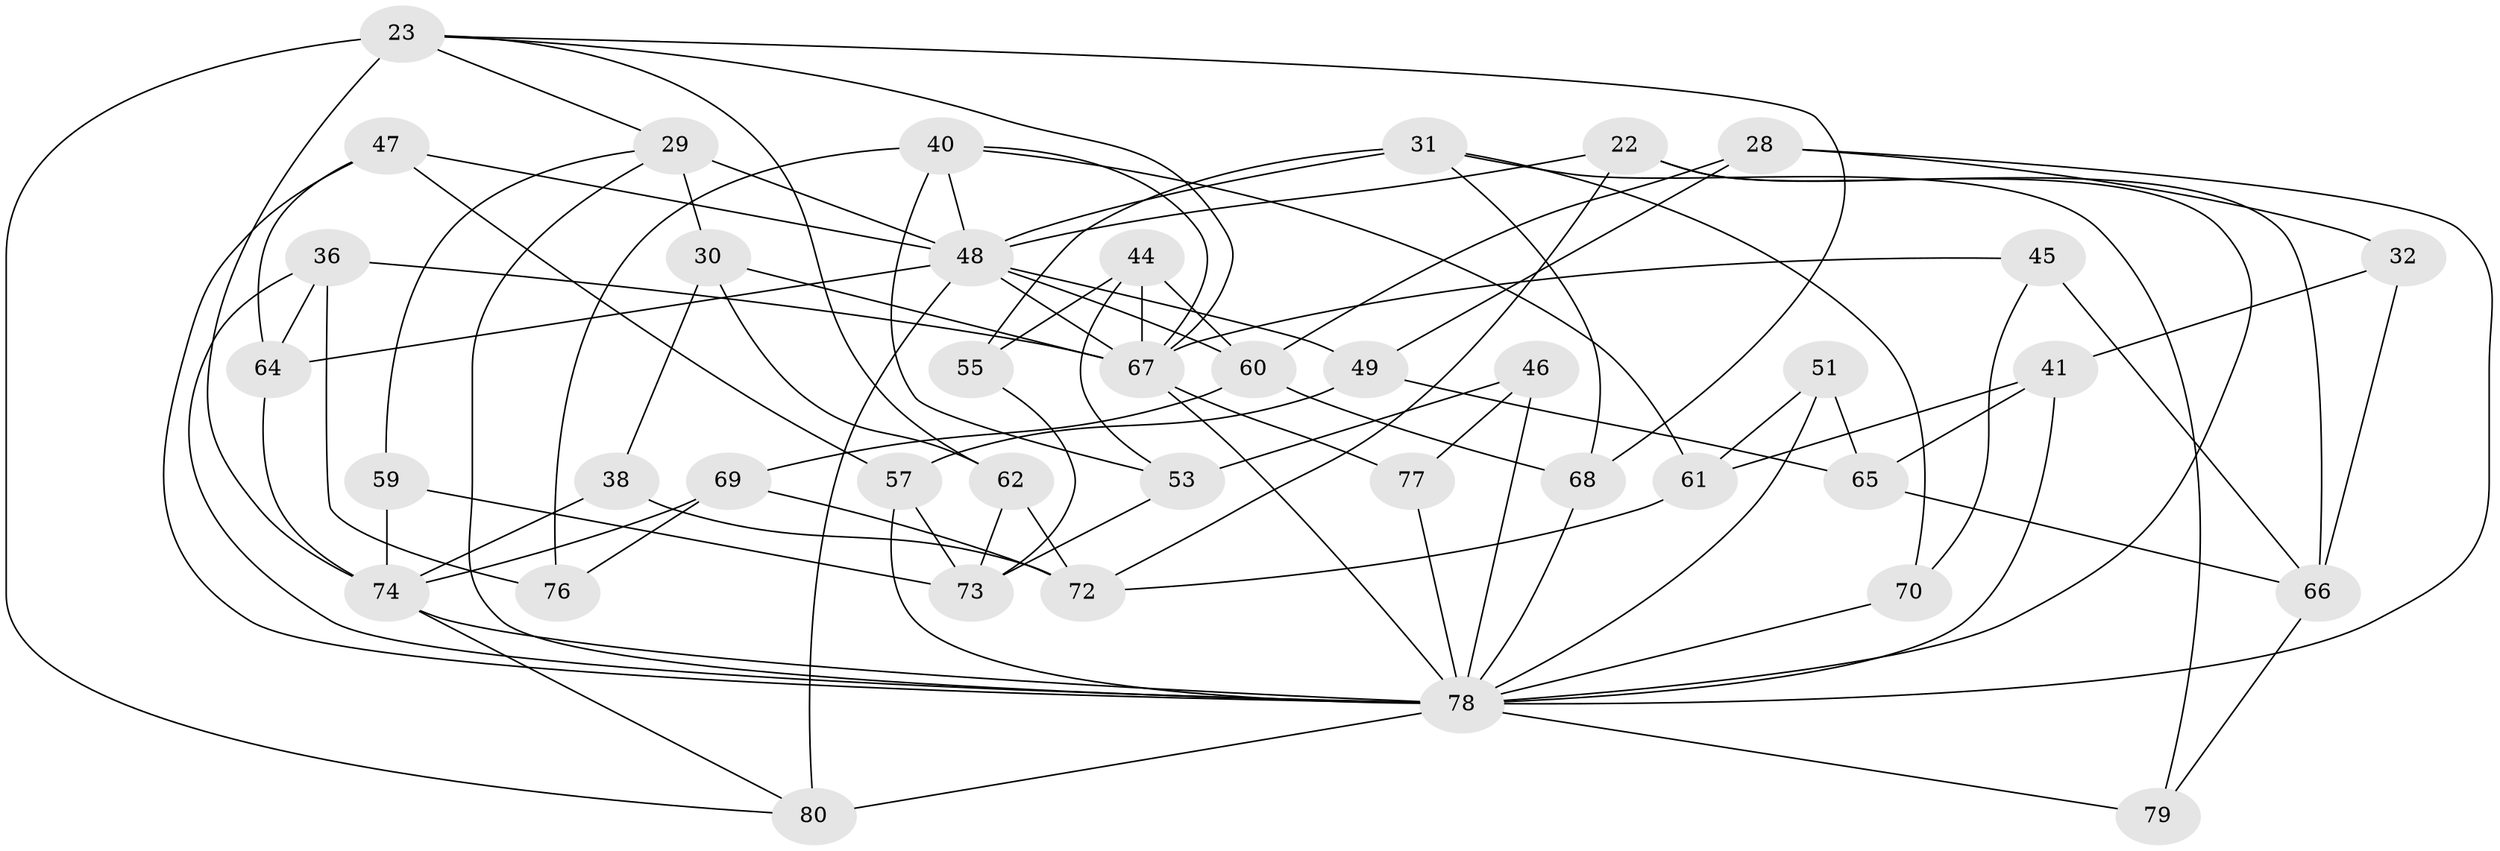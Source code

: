 // original degree distribution, {4: 1.0}
// Generated by graph-tools (version 1.1) at 2025/59/03/09/25 04:59:27]
// undirected, 40 vertices, 92 edges
graph export_dot {
graph [start="1"]
  node [color=gray90,style=filled];
  22;
  23 [super="+15+18"];
  28;
  29 [super="+21"];
  30;
  31 [super="+27"];
  32;
  36;
  38;
  40 [super="+25"];
  41;
  44;
  45;
  46;
  47;
  48 [super="+8+35+26+24"];
  49;
  51;
  53;
  55;
  57;
  59;
  60 [super="+58"];
  61;
  62;
  64 [super="+56"];
  65;
  66 [super="+2+54"];
  67 [super="+37+50"];
  68;
  69 [super="+33"];
  70;
  72 [super="+9"];
  73 [super="+39"];
  74 [super="+4+63+42+71"];
  76;
  77;
  78 [super="+6+12+17+20+52"];
  79;
  80 [super="+1+75+43"];
  22 -- 72;
  22 -- 66;
  22 -- 78;
  22 -- 48;
  23 -- 80 [weight=2];
  23 -- 62;
  23 -- 74 [weight=2];
  23 -- 68;
  23 -- 29;
  23 -- 67;
  28 -- 49;
  28 -- 32;
  28 -- 60;
  28 -- 78;
  29 -- 59;
  29 -- 48 [weight=2];
  29 -- 30;
  29 -- 78;
  30 -- 38;
  30 -- 62;
  30 -- 67;
  31 -- 68;
  31 -- 55 [weight=2];
  31 -- 70;
  31 -- 79;
  31 -- 48;
  32 -- 41;
  32 -- 66 [weight=2];
  36 -- 76;
  36 -- 64;
  36 -- 67;
  36 -- 78;
  38 -- 74;
  38 -- 72 [weight=2];
  40 -- 61;
  40 -- 76 [weight=2];
  40 -- 53;
  40 -- 48;
  40 -- 67;
  41 -- 61;
  41 -- 65;
  41 -- 78;
  44 -- 53;
  44 -- 55;
  44 -- 60;
  44 -- 67;
  45 -- 66 [weight=2];
  45 -- 70;
  45 -- 67;
  46 -- 53;
  46 -- 77;
  46 -- 78 [weight=2];
  47 -- 78;
  47 -- 57;
  47 -- 64;
  47 -- 48;
  48 -- 64 [weight=2];
  48 -- 49;
  48 -- 80 [weight=3];
  48 -- 67 [weight=3];
  48 -- 60;
  49 -- 65;
  49 -- 57;
  51 -- 61;
  51 -- 65;
  51 -- 78 [weight=2];
  53 -- 73;
  55 -- 73;
  57 -- 73;
  57 -- 78;
  59 -- 73 [weight=2];
  59 -- 74;
  60 -- 69 [weight=2];
  60 -- 68;
  61 -- 72;
  62 -- 73;
  62 -- 72;
  64 -- 74 [weight=2];
  65 -- 66;
  66 -- 79 [weight=2];
  67 -- 77 [weight=2];
  67 -- 78;
  68 -- 78;
  69 -- 74 [weight=4];
  69 -- 72;
  69 -- 76;
  70 -- 78 [weight=2];
  74 -- 80 [weight=2];
  74 -- 78 [weight=2];
  77 -- 78;
  78 -- 80 [weight=3];
  78 -- 79;
}
